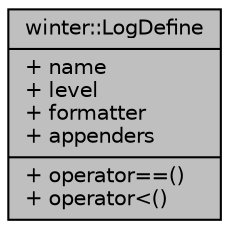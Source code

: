 digraph "winter::LogDefine"
{
 // LATEX_PDF_SIZE
  edge [fontname="Helvetica",fontsize="10",labelfontname="Helvetica",labelfontsize="10"];
  node [fontname="Helvetica",fontsize="10",shape=record];
  Node1 [label="{winter::LogDefine\n|+ name\l+ level\l+ formatter\l+ appenders\l|+ operator==()\l+ operator\<()\l}",height=0.2,width=0.4,color="black", fillcolor="grey75", style="filled", fontcolor="black",tooltip=" "];
}
